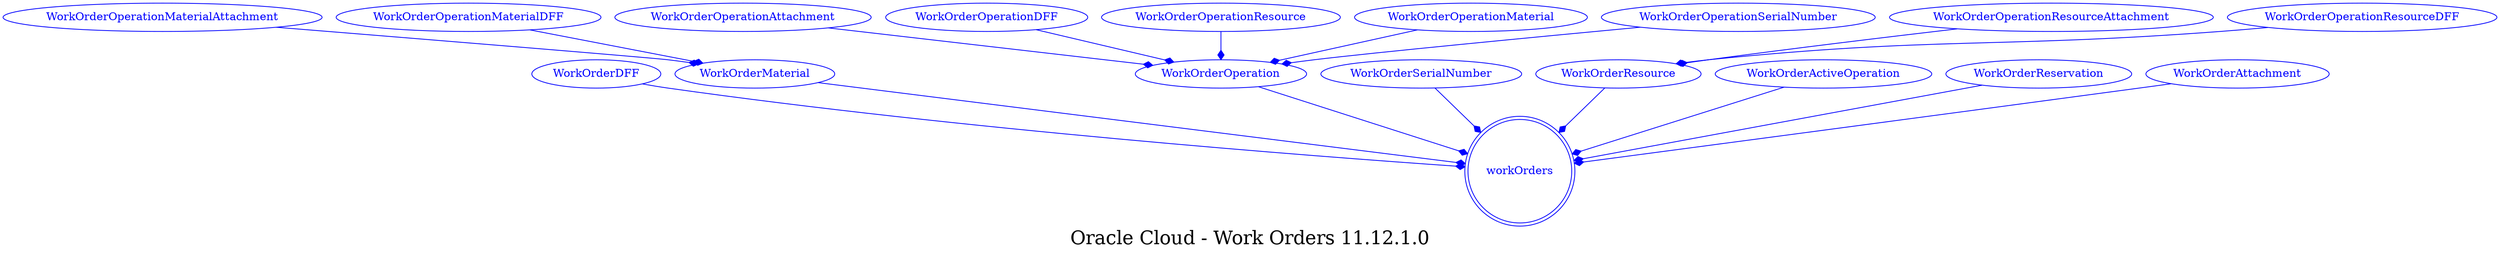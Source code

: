 digraph LexiconGraph {
graph[label="Oracle Cloud - Work Orders 11.12.1.0", fontsize=24]
splines=true
"workOrders" [color=blue, fontcolor=blue, shape=doublecircle]
"WorkOrderDFF" -> "workOrders" [color=blue, fontcolor=blue, arrowhead=diamond, arrowtail=none]
"WorkOrderDFF" [color=blue, fontcolor=blue, shape=ellipse]
"WorkOrderMaterial" -> "workOrders" [color=blue, fontcolor=blue, arrowhead=diamond, arrowtail=none]
"WorkOrderMaterial" [color=blue, fontcolor=blue, shape=ellipse]
"WorkOrderOperationMaterialAttachment" -> "WorkOrderMaterial" [color=blue, fontcolor=blue, arrowhead=diamond, arrowtail=none]
"WorkOrderOperationMaterialAttachment" [color=blue, fontcolor=blue, shape=ellipse]
"WorkOrderOperationMaterialDFF" -> "WorkOrderMaterial" [color=blue, fontcolor=blue, arrowhead=diamond, arrowtail=none]
"WorkOrderOperationMaterialDFF" [color=blue, fontcolor=blue, shape=ellipse]
"WorkOrderOperation" -> "workOrders" [color=blue, fontcolor=blue, arrowhead=diamond, arrowtail=none]
"WorkOrderOperation" [color=blue, fontcolor=blue, shape=ellipse]
"WorkOrderOperationAttachment" -> "WorkOrderOperation" [color=blue, fontcolor=blue, arrowhead=diamond, arrowtail=none]
"WorkOrderOperationAttachment" [color=blue, fontcolor=blue, shape=ellipse]
"WorkOrderOperationDFF" -> "WorkOrderOperation" [color=blue, fontcolor=blue, arrowhead=diamond, arrowtail=none]
"WorkOrderOperationDFF" [color=blue, fontcolor=blue, shape=ellipse]
"WorkOrderOperationResource" -> "WorkOrderOperation" [color=blue, fontcolor=blue, arrowhead=diamond, arrowtail=none]
"WorkOrderOperationResource" [color=blue, fontcolor=blue, shape=ellipse]
"WorkOrderOperationMaterial" -> "WorkOrderOperation" [color=blue, fontcolor=blue, arrowhead=diamond, arrowtail=none]
"WorkOrderOperationMaterial" [color=blue, fontcolor=blue, shape=ellipse]
"WorkOrderOperationSerialNumber" -> "WorkOrderOperation" [color=blue, fontcolor=blue, arrowhead=diamond, arrowtail=none]
"WorkOrderOperationSerialNumber" [color=blue, fontcolor=blue, shape=ellipse]
"WorkOrderSerialNumber" -> "workOrders" [color=blue, fontcolor=blue, arrowhead=diamond, arrowtail=none]
"WorkOrderSerialNumber" [color=blue, fontcolor=blue, shape=ellipse]
"WorkOrderResource" -> "workOrders" [color=blue, fontcolor=blue, arrowhead=diamond, arrowtail=none]
"WorkOrderResource" [color=blue, fontcolor=blue, shape=ellipse]
"WorkOrderOperationResourceAttachment" -> "WorkOrderResource" [color=blue, fontcolor=blue, arrowhead=diamond, arrowtail=none]
"WorkOrderOperationResourceAttachment" [color=blue, fontcolor=blue, shape=ellipse]
"WorkOrderOperationResourceDFF" -> "WorkOrderResource" [color=blue, fontcolor=blue, arrowhead=diamond, arrowtail=none]
"WorkOrderOperationResourceDFF" [color=blue, fontcolor=blue, shape=ellipse]
"WorkOrderActiveOperation" -> "workOrders" [color=blue, fontcolor=blue, arrowhead=diamond, arrowtail=none]
"WorkOrderActiveOperation" [color=blue, fontcolor=blue, shape=ellipse]
"WorkOrderReservation" -> "workOrders" [color=blue, fontcolor=blue, arrowhead=diamond, arrowtail=none]
"WorkOrderReservation" [color=blue, fontcolor=blue, shape=ellipse]
"WorkOrderAttachment" -> "workOrders" [color=blue, fontcolor=blue, arrowhead=diamond, arrowtail=none]
"WorkOrderAttachment" [color=blue, fontcolor=blue, shape=ellipse]
}
